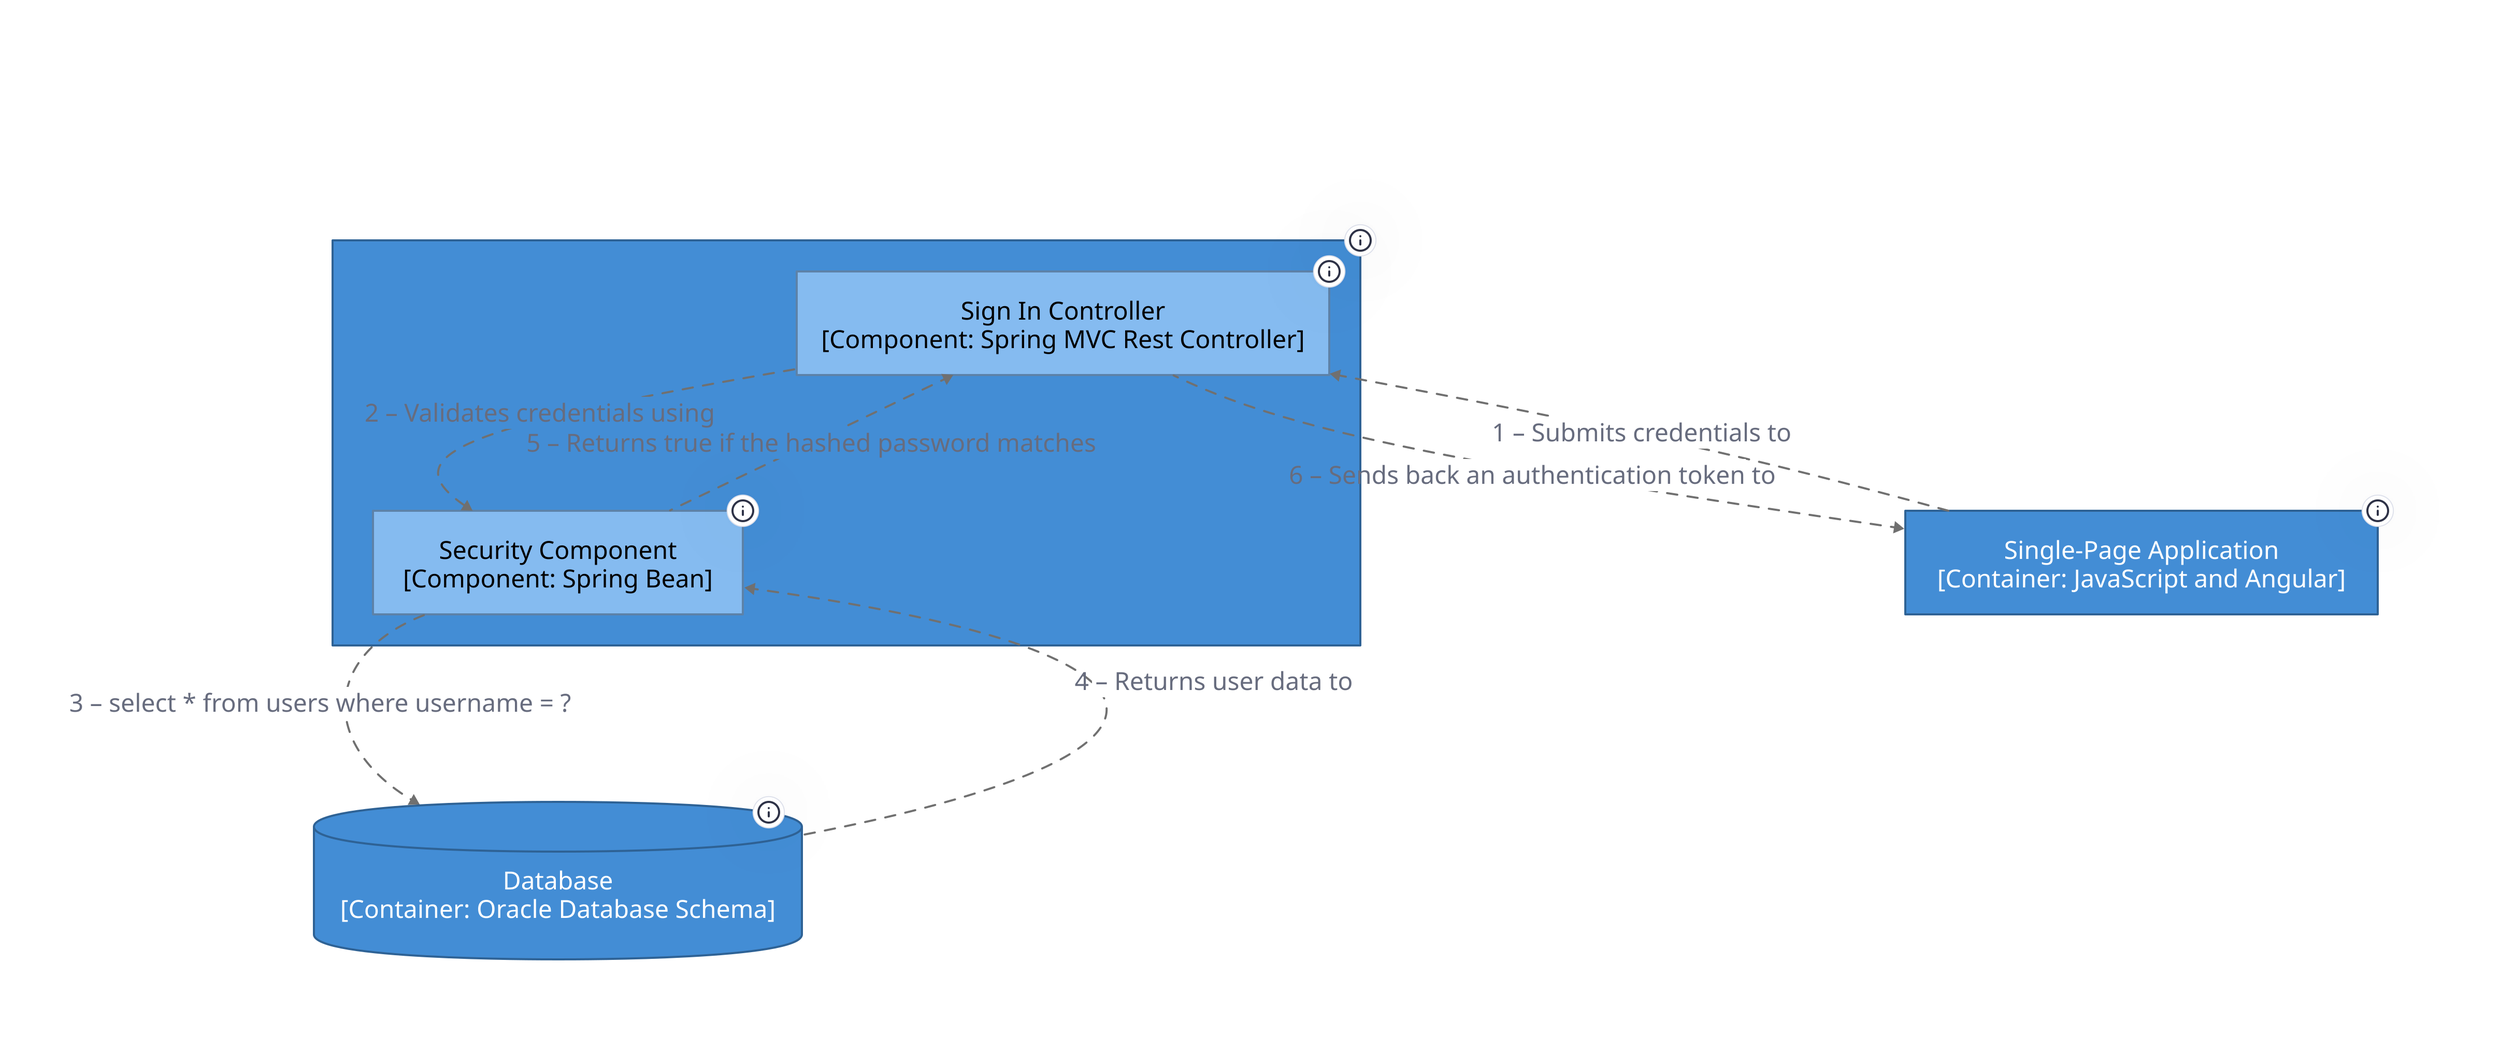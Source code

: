 title: |`md
  # API Application - Dynamic
`| {
  near: top-center
}
container_20: {
  label: "API Application\n[Container: Java and Spring MVC]"
  shape: rectangle
  tooltip: "Provides Internet banking functionality via a JSON/HTTPS API."
  style: {
    fill: "#438dd5"
    font-color: "#ffffff"
    font-size: 24
    multiple: false
    opacity: 1.0
    stroke: "#2e6295"
  }
}
container_20.container_29: {
  label: "Sign In Controller\n[Component: Spring MVC Rest Controller]"
  shape: rectangle
  tooltip: "Allows users to sign in to the Internet Banking System."
  style: {
    fill: "#85bbf0"
    font-color: "#000000"
    font-size: 24
    multiple: false
    opacity: 1.0
    stroke: "#5d82a8"
  }
}
container_20.container_32: {
  label: "Security Component\n[Component: Spring Bean]"
  shape: rectangle
  tooltip: "Provides functionality related to signing in, changing passwords, etc."
  style: {
    fill: "#85bbf0"
    font-color: "#000000"
    font-size: 24
    multiple: false
    opacity: 1.0
    stroke: "#5d82a8"
  }
}
container_17: {
  label: "Single-Page Application\n[Container: JavaScript and Angular]"
  shape: rectangle
  tooltip: "Provides all of the Internet banking functionality to customers via their web browser."
  style: {
    fill: "#438dd5"
    font-color: "#ffffff"
    font-size: 24
    multiple: false
    opacity: 1.0
    stroke: "#2e6295"
  }
}
container_21: {
  label: "Database\n[Container: Oracle Database Schema]"
  shape: cylinder
  tooltip: "Stores user registration information, hashed authentication credentials, access logs, etc."
  style: {
    fill: "#438dd5"
    font-color: "#ffffff"
    font-size: 24
    multiple: false
    opacity: 1.0
    stroke: "#2e6295"
  }
}

container_17 -> container_20.container_29: {
  label: "1 – Submits credentials to"
  style: {
    font-size: 24
    opacity: 1.0
    stroke: "#707070"
    stroke-dash: 5
    stroke-width: 2
  }
}
container_20.container_29 -> container_20.container_32: {
  label: "2 – Validates credentials using"
  style: {
    font-size: 24
    opacity: 1.0
    stroke: "#707070"
    stroke-dash: 5
    stroke-width: 2
  }
}
container_20.container_32 -> container_21: {
  label: "3 – select * from users where username = ?"
  style: {
    font-size: 24
    opacity: 1.0
    stroke: "#707070"
    stroke-dash: 5
    stroke-width: 2
  }
}
container_20.container_32 <- container_21: {
  label: "4 – Returns user data to"
  style: {
    font-size: 24
    opacity: 1.0
    stroke: "#707070"
    stroke-dash: 5
    stroke-width: 2
  }
}
container_20.container_29 <- container_20.container_32: {
  label: "5 – Returns true if the hashed password matches"
  style: {
    font-size: 24
    opacity: 1.0
    stroke: "#707070"
    stroke-dash: 5
    stroke-width: 2
  }
}
container_17 <- container_20.container_29: {
  label: "6 – Sends back an authentication token to"
  style: {
    font-size: 24
    opacity: 1.0
    stroke: "#707070"
    stroke-dash: 5
    stroke-width: 2
  }
}
